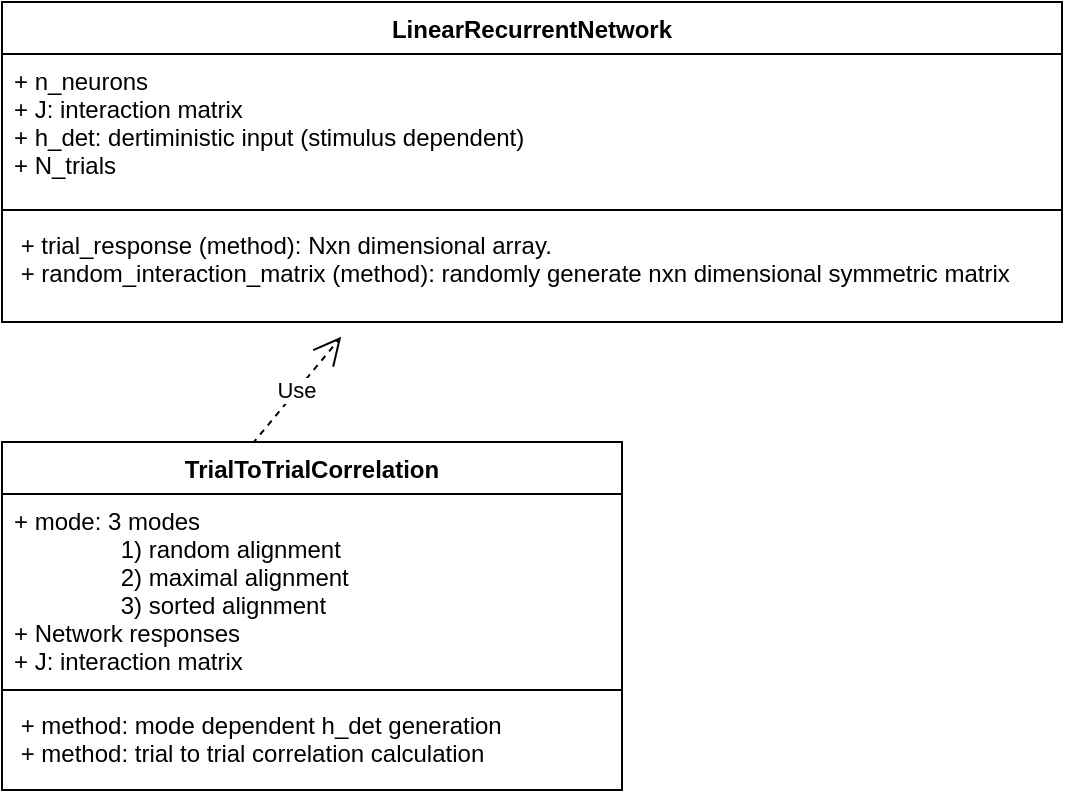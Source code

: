<mxfile version="16.4.5" type="github">
  <diagram id="dGOGpCLeey213xIE_ilE" name="Page-1">
    <mxGraphModel dx="881" dy="482" grid="1" gridSize="10" guides="1" tooltips="1" connect="1" arrows="1" fold="1" page="1" pageScale="1" pageWidth="827" pageHeight="1169" math="0" shadow="0">
      <root>
        <mxCell id="0" />
        <mxCell id="1" parent="0" />
        <mxCell id="rlB1_ra6VnP8-Edz8Y6e-7" value="LinearRecurrentNetwork" style="swimlane;fontStyle=1;align=center;verticalAlign=top;childLayout=stackLayout;horizontal=1;startSize=26;horizontalStack=0;resizeParent=1;resizeParentMax=0;resizeLast=0;collapsible=1;marginBottom=0;" parent="1" vertex="1">
          <mxGeometry x="110" y="140" width="530" height="160" as="geometry" />
        </mxCell>
        <mxCell id="rlB1_ra6VnP8-Edz8Y6e-8" value="+ n_neurons&#xa;+ J: interaction matrix&#xa;+ h_det: dertiministic input (stimulus dependent)&#xa;+ N_trials" style="text;strokeColor=none;fillColor=none;align=left;verticalAlign=top;spacingLeft=4;spacingRight=4;overflow=hidden;rotatable=0;points=[[0,0.5],[1,0.5]];portConstraint=eastwest;" parent="rlB1_ra6VnP8-Edz8Y6e-7" vertex="1">
          <mxGeometry y="26" width="530" height="74" as="geometry" />
        </mxCell>
        <mxCell id="rlB1_ra6VnP8-Edz8Y6e-9" value="" style="line;strokeWidth=1;fillColor=none;align=left;verticalAlign=middle;spacingTop=-1;spacingLeft=3;spacingRight=3;rotatable=0;labelPosition=right;points=[];portConstraint=eastwest;" parent="rlB1_ra6VnP8-Edz8Y6e-7" vertex="1">
          <mxGeometry y="100" width="530" height="8" as="geometry" />
        </mxCell>
        <mxCell id="rlB1_ra6VnP8-Edz8Y6e-10" value=" + trial_response (method): Nxn dimensional array.&#xa; + random_interaction_matrix (method): randomly generate nxn dimensional symmetric matrix &#xa; " style="text;strokeColor=none;fillColor=none;align=left;verticalAlign=top;spacingLeft=4;spacingRight=4;overflow=hidden;rotatable=0;points=[[0,0.5],[1,0.5]];portConstraint=eastwest;" parent="rlB1_ra6VnP8-Edz8Y6e-7" vertex="1">
          <mxGeometry y="108" width="530" height="52" as="geometry" />
        </mxCell>
        <mxCell id="rlB1_ra6VnP8-Edz8Y6e-13" value="Use" style="endArrow=open;endSize=12;dashed=1;html=1;rounded=0;entryX=0.32;entryY=1.142;entryDx=0;entryDy=0;entryPerimeter=0;exitX=0.404;exitY=0.005;exitDx=0;exitDy=0;exitPerimeter=0;" parent="1" target="rlB1_ra6VnP8-Edz8Y6e-10" edge="1" source="rlB1_ra6VnP8-Edz8Y6e-14">
          <mxGeometry width="160" relative="1" as="geometry">
            <mxPoint x="209" y="400" as="sourcePoint" />
            <mxPoint x="500" y="370" as="targetPoint" />
          </mxGeometry>
        </mxCell>
        <mxCell id="rlB1_ra6VnP8-Edz8Y6e-14" value="TrialToTrialCorrelation" style="swimlane;fontStyle=1;align=center;verticalAlign=top;childLayout=stackLayout;horizontal=1;startSize=26;horizontalStack=0;resizeParent=1;resizeParentMax=0;resizeLast=0;collapsible=1;marginBottom=0;" parent="1" vertex="1">
          <mxGeometry x="110" y="360" width="310" height="174" as="geometry" />
        </mxCell>
        <mxCell id="rlB1_ra6VnP8-Edz8Y6e-15" value="+ mode: 3 modes&#xa;                1) random alignment&#xa;                2) maximal alignment&#xa;                3) sorted alignment&#xa;+ Network responses&#xa;+ J: interaction matrix&#xa; &#xa;" style="text;strokeColor=none;fillColor=none;align=left;verticalAlign=top;spacingLeft=4;spacingRight=4;overflow=hidden;rotatable=0;points=[[0,0.5],[1,0.5]];portConstraint=eastwest;" parent="rlB1_ra6VnP8-Edz8Y6e-14" vertex="1">
          <mxGeometry y="26" width="310" height="94" as="geometry" />
        </mxCell>
        <mxCell id="rlB1_ra6VnP8-Edz8Y6e-16" value="" style="line;strokeWidth=1;fillColor=none;align=left;verticalAlign=middle;spacingTop=-1;spacingLeft=3;spacingRight=3;rotatable=0;labelPosition=right;points=[];portConstraint=eastwest;" parent="rlB1_ra6VnP8-Edz8Y6e-14" vertex="1">
          <mxGeometry y="120" width="310" height="8" as="geometry" />
        </mxCell>
        <mxCell id="rlB1_ra6VnP8-Edz8Y6e-17" value=" + method: mode dependent h_det generation&#xa; + method: trial to trial correlation calculation &#xa; " style="text;strokeColor=none;fillColor=none;align=left;verticalAlign=top;spacingLeft=4;spacingRight=4;overflow=hidden;rotatable=0;points=[[0,0.5],[1,0.5]];portConstraint=eastwest;" parent="rlB1_ra6VnP8-Edz8Y6e-14" vertex="1">
          <mxGeometry y="128" width="310" height="46" as="geometry" />
        </mxCell>
      </root>
    </mxGraphModel>
  </diagram>
</mxfile>
